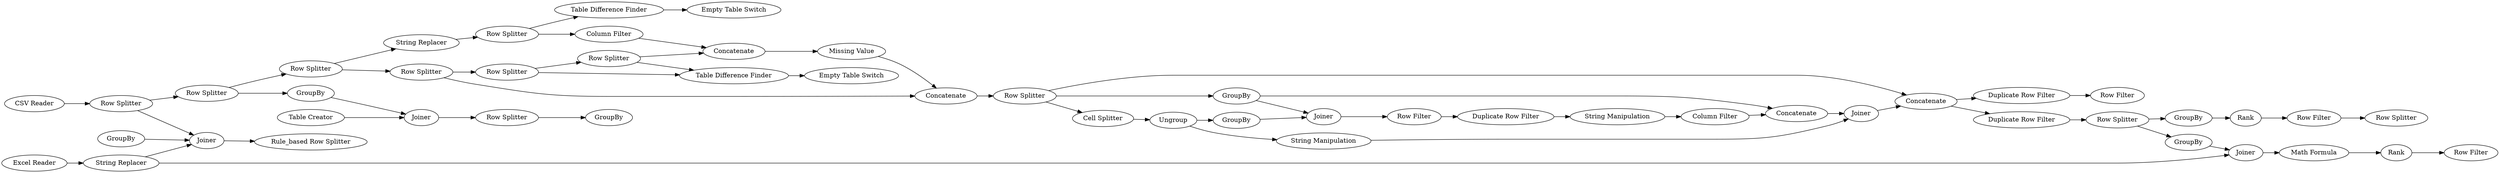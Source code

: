 digraph {
	"-2556024855970864333_20" [label=GroupBy]
	"-7426346074992099571_51" [label=Concatenate]
	"-5748973835629658544_52" [label=GroupBy]
	"-2556024855970864333_23" [label=Joiner]
	"-2126613372526437999_80" [label="Math Formula"]
	"-5748973835629658544_65" [label=Concatenate]
	"-7426346074992099571_42" [label="Table Difference Finder"]
	"8867573903483550702_9" [label="Rule_based Row Splitter"]
	"-7426346074992099571_43" [label="Empty Table Switch"]
	"-2126613372526437999_2" [label="Excel Reader"]
	"-2126613372526437999_82" [label=Rank]
	"-5748973835629658544_54" [label=Joiner]
	"-5748973835629658544_68" [label="Duplicate Row Filter"]
	"-2556024855970864333_25" [label=GroupBy]
	"-5748973835629658544_32" [label="Row Splitter"]
	"-2126613372526437999_6" [label="Row Splitter"]
	"-7426346074992099571_40" [label="Row Splitter"]
	"-5748973835629658544_59" [label="Duplicate Row Filter"]
	"-7426346074992099571_35" [label="Table Difference Finder"]
	"-5748973835629658544_61" [label="Column Filter"]
	"-5748973835629658544_69" [label="Row Filter"]
	"-2556024855970864333_24" [label="Row Splitter"]
	"-5748973835629658544_47" [label="String Manipulation"]
	"-2126613372526437999_8" [label="String Replacer"]
	"-2126613372526437999_12" [label=Joiner]
	"-2126613372526437999_13" [label="Row Splitter"]
	"-2126613372526437999_75" [label=GroupBy]
	"-5748973835629658544_60" [label="String Manipulation"]
	"-2126613372526437999_83" [label="Row Filter"]
	"-7426346074992099571_45" [label=Concatenate]
	"-2126613372526437999_76" [label=Rank]
	"8867573903483550702_4" [label=Joiner]
	"-7426346074992099571_31" [label="Row Splitter"]
	"-5748973835629658544_66" [label="Duplicate Row Filter"]
	"-2126613372526437999_3" [label="CSV Reader"]
	"8867573903483550702_5" [label=GroupBy]
	"-5748973835629658544_62" [label=Concatenate]
	"-2126613372526437999_70" [label="Row Splitter"]
	"-7426346074992099571_49" [label="Missing Value"]
	"-7426346074992099571_39" [label="Row Splitter"]
	"-7426346074992099571_44" [label="Empty Table Switch"]
	"-7426346074992099571_38" [label="Row Splitter"]
	"-7426346074992099571_37" [label="String Replacer"]
	"-5748973835629658544_30" [label="Cell Splitter"]
	"-5748973835629658544_55" [label=GroupBy]
	"-5748973835629658544_46" [label=Ungroup]
	"-5748973835629658544_64" [label=Joiner]
	"-2126613372526437999_79" [label=GroupBy]
	"-2126613372526437999_78" [label="Row Splitter"]
	"-7426346074992099571_41" [label="Row Splitter"]
	"-5748973835629658544_56" [label="Row Filter"]
	"-2556024855970864333_22" [label="Table Creator"]
	"-2126613372526437999_77" [label="Row Filter"]
	"-7426346074992099571_48" [label="Column Filter"]
	"-5748973835629658544_64" -> "-5748973835629658544_65"
	"-7426346074992099571_48" -> "-7426346074992099571_45"
	"-7426346074992099571_41" -> "-7426346074992099571_42"
	"-2126613372526437999_2" -> "-2126613372526437999_8"
	"-5748973835629658544_56" -> "-5748973835629658544_59"
	"-7426346074992099571_37" -> "-7426346074992099571_41"
	"-2556024855970864333_20" -> "-2556024855970864333_23"
	"-2126613372526437999_6" -> "8867573903483550702_4"
	"-2126613372526437999_75" -> "-2126613372526437999_76"
	"-2556024855970864333_24" -> "-2556024855970864333_25"
	"-2126613372526437999_79" -> "-2126613372526437999_12"
	"-7426346074992099571_45" -> "-7426346074992099571_49"
	"-5748973835629658544_65" -> "-5748973835629658544_68"
	"-5748973835629658544_61" -> "-5748973835629658544_62"
	"-5748973835629658544_68" -> "-2126613372526437999_70"
	"-2126613372526437999_77" -> "-2126613372526437999_78"
	"-7426346074992099571_41" -> "-7426346074992099571_48"
	"-7426346074992099571_40" -> "-7426346074992099571_45"
	"-5748973835629658544_46" -> "-5748973835629658544_55"
	"-2126613372526437999_13" -> "-7426346074992099571_31"
	"-2126613372526437999_12" -> "-2126613372526437999_80"
	"8867573903483550702_4" -> "8867573903483550702_9"
	"-5748973835629658544_32" -> "-5748973835629658544_65"
	"-7426346074992099571_38" -> "-7426346074992099571_51"
	"-5748973835629658544_47" -> "-5748973835629658544_64"
	"-5748973835629658544_52" -> "-5748973835629658544_62"
	"-7426346074992099571_42" -> "-7426346074992099571_43"
	"-5748973835629658544_55" -> "-5748973835629658544_54"
	"-2126613372526437999_6" -> "-2126613372526437999_13"
	"-5748973835629658544_65" -> "-5748973835629658544_66"
	"-2126613372526437999_70" -> "-2126613372526437999_75"
	"-2126613372526437999_82" -> "-2126613372526437999_83"
	"-5748973835629658544_54" -> "-5748973835629658544_56"
	"-5748973835629658544_30" -> "-5748973835629658544_46"
	"-2126613372526437999_80" -> "-2126613372526437999_82"
	"-5748973835629658544_32" -> "-5748973835629658544_52"
	"-5748973835629658544_60" -> "-5748973835629658544_61"
	"-7426346074992099571_35" -> "-7426346074992099571_44"
	"-2556024855970864333_22" -> "-2556024855970864333_23"
	"-5748973835629658544_59" -> "-5748973835629658544_60"
	"-2126613372526437999_76" -> "-2126613372526437999_77"
	"-5748973835629658544_62" -> "-5748973835629658544_64"
	"-2126613372526437999_13" -> "-2556024855970864333_20"
	"-2126613372526437999_70" -> "-2126613372526437999_79"
	"-7426346074992099571_38" -> "-7426346074992099571_39"
	"-7426346074992099571_31" -> "-7426346074992099571_37"
	"-2556024855970864333_23" -> "-2556024855970864333_24"
	"-7426346074992099571_39" -> "-7426346074992099571_40"
	"-7426346074992099571_51" -> "-5748973835629658544_32"
	"-7426346074992099571_49" -> "-7426346074992099571_51"
	"-7426346074992099571_40" -> "-7426346074992099571_35"
	"-7426346074992099571_39" -> "-7426346074992099571_35"
	"-5748973835629658544_46" -> "-5748973835629658544_47"
	"-7426346074992099571_31" -> "-7426346074992099571_38"
	"-5748973835629658544_32" -> "-5748973835629658544_30"
	"-2126613372526437999_8" -> "-2126613372526437999_12"
	"-2126613372526437999_3" -> "-2126613372526437999_6"
	"-2126613372526437999_8" -> "8867573903483550702_4"
	"-5748973835629658544_66" -> "-5748973835629658544_69"
	"8867573903483550702_5" -> "8867573903483550702_4"
	"-5748973835629658544_52" -> "-5748973835629658544_54"
	rankdir=LR
}
